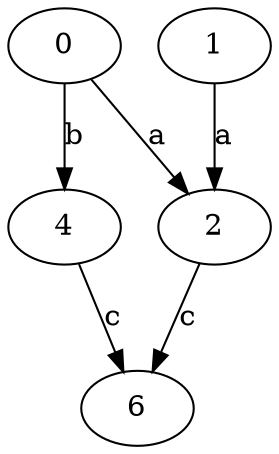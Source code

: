 strict digraph  {
0;
1;
2;
4;
6;
0 -> 2  [label=a];
0 -> 4  [label=b];
1 -> 2  [label=a];
2 -> 6  [label=c];
4 -> 6  [label=c];
}
